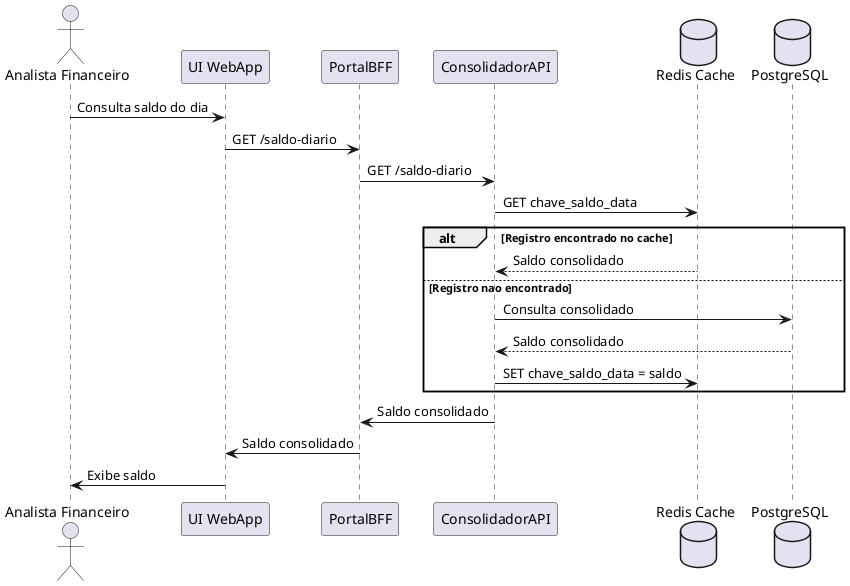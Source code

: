 @startuml
actor "Analista Financeiro" as Analista
participant "UI WebApp" as UI
participant "PortalBFF" as BFF
participant "ConsolidadorAPI" as Consolidador
database "Redis Cache" as Cache
database "PostgreSQL" as DB

Analista -> UI : Consulta saldo do dia
UI -> BFF : GET /saldo-diario
BFF -> Consolidador : GET /saldo-diario
Consolidador -> Cache : GET chave_saldo_data
alt Registro encontrado no cache
    Cache --> Consolidador : Saldo consolidado
else Registro nao encontrado
    Consolidador -> DB : Consulta consolidado
    DB --> Consolidador : Saldo consolidado
    Consolidador -> Cache : SET chave_saldo_data = saldo
end
Consolidador -> BFF : Saldo consolidado
BFF -> UI : Saldo consolidado
UI -> Analista : Exibe saldo
@enduml

